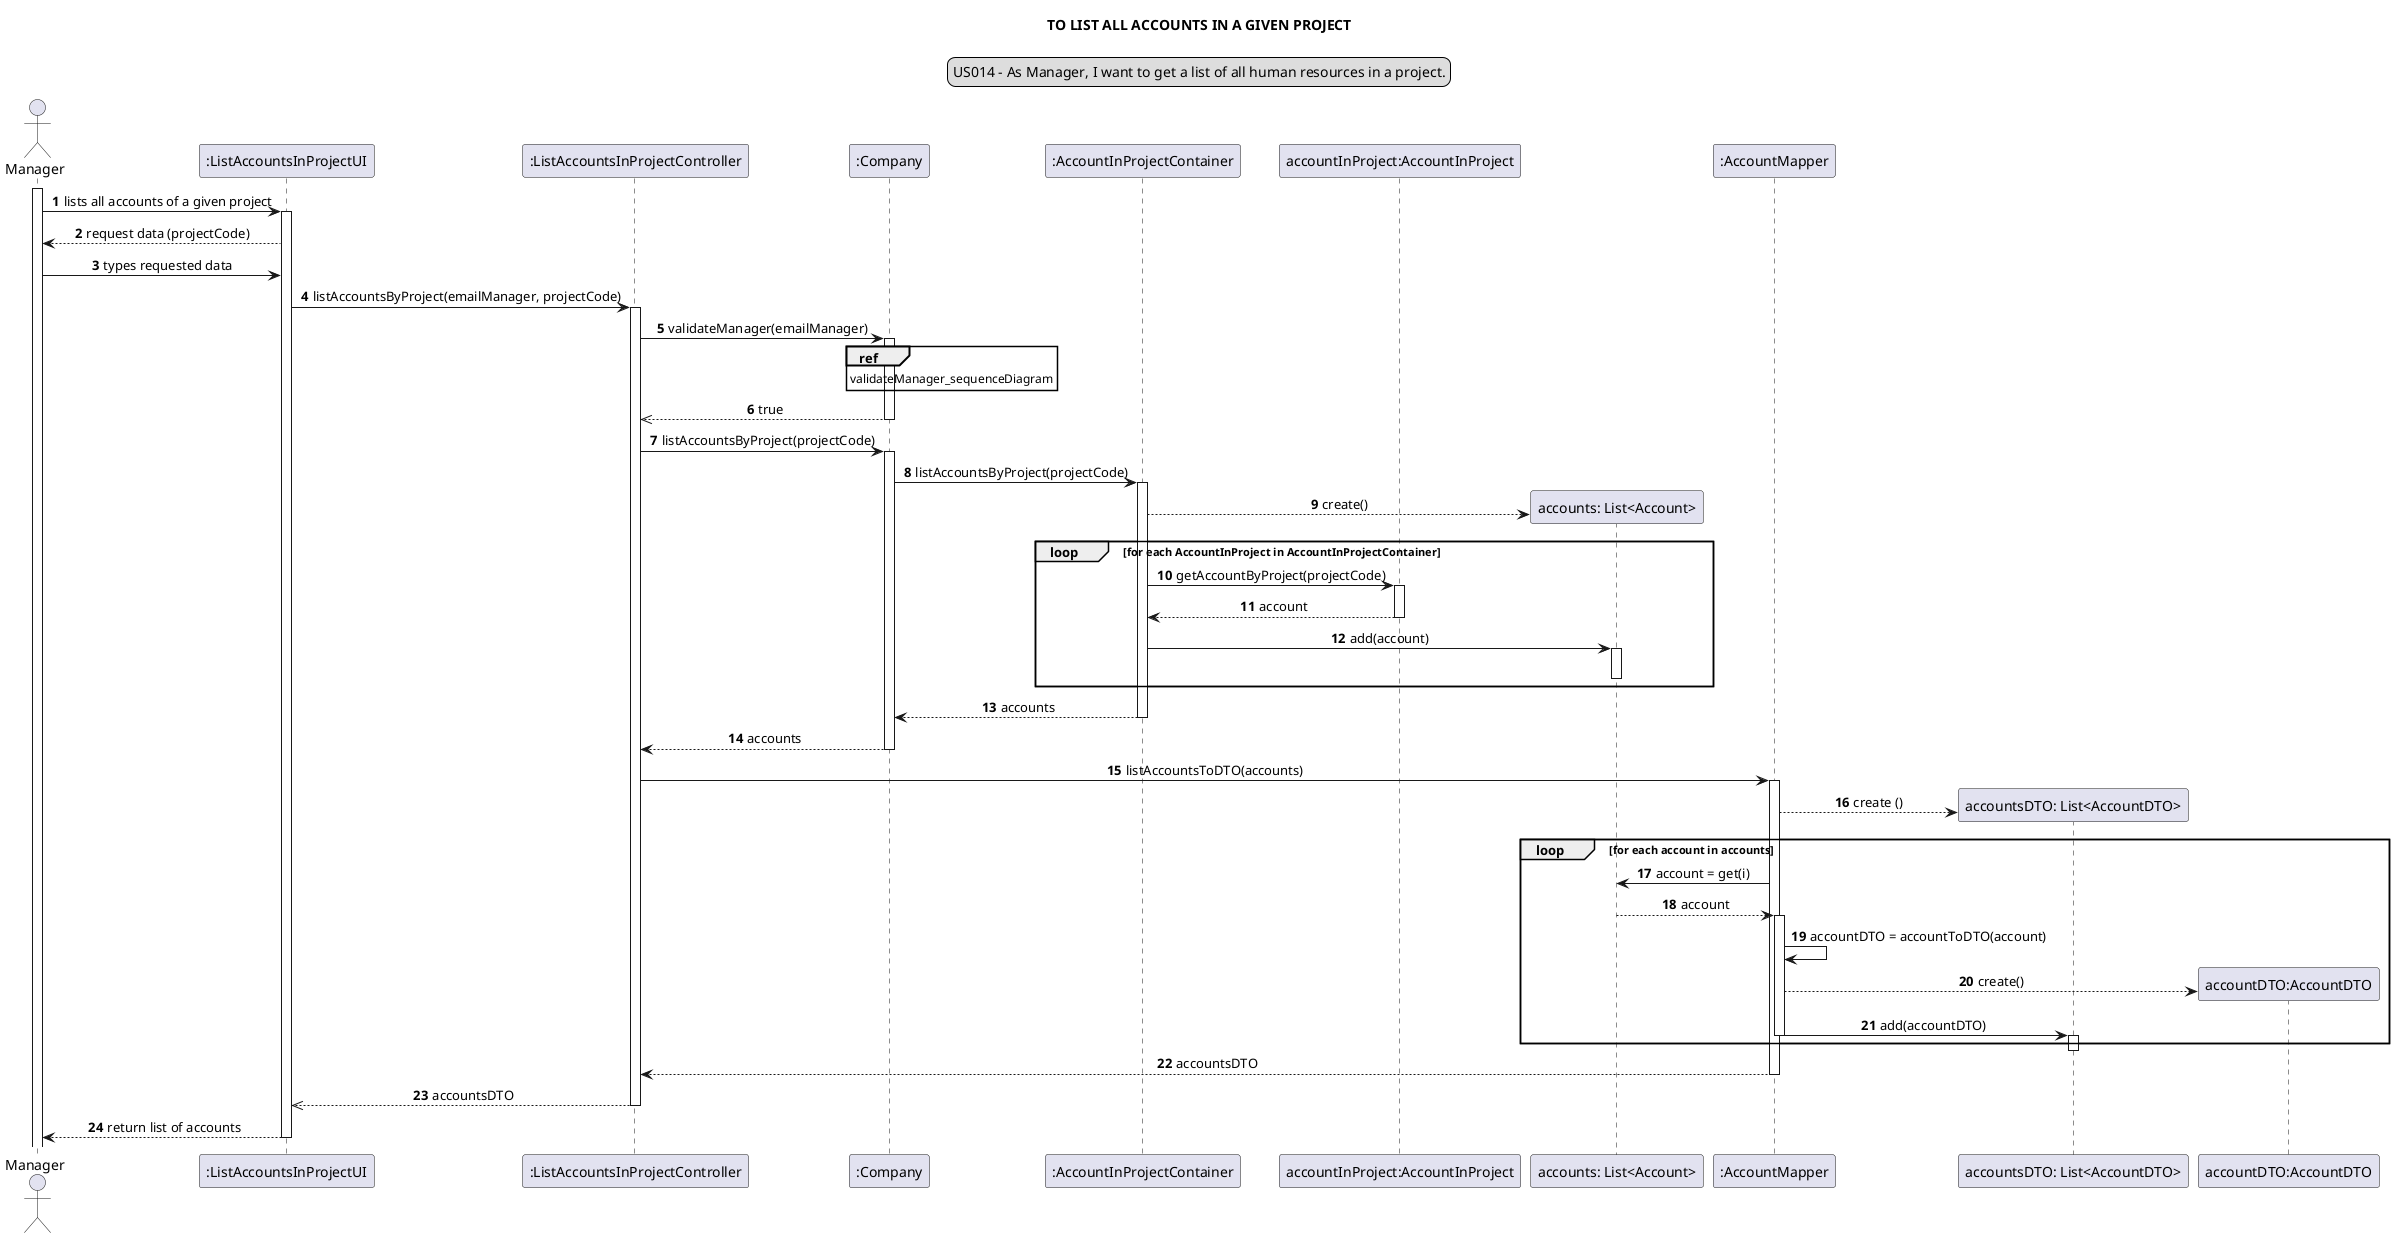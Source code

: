 @startuml
skinparam sequenceMessageAlign center
title TO LIST ALL ACCOUNTS IN A GIVEN PROJECT
legend top
US014 - As Manager, I want to get a list of all human resources in a project.
end legend
autonumber
actor Manager
participant ":ListAccountsInProjectUI" as ui
participant ":ListAccountsInProjectController" as controller
participant ":Company" as company
participant ":AccountInProjectContainer" as aipc
participant "accountInProject:AccountInProject" as aip
participant "accounts: List<Account>" as list
participant ":AccountMapper" as mapper
participant "accountsDTO: List<AccountDTO>" as listDTO
participant "accountDTO:AccountDTO" as DTO
activate Manager
Manager -> ui: lists all accounts of a given project
activate ui
ui --> Manager: request data (projectCode)
Manager -> ui: types requested data
ui -> controller: listAccountsByProject(emailManager, projectCode)
activate controller
controller -> company: validateManager(emailManager)
activate company
ref over company: validateManager_sequenceDiagram
company -->> controller: true
deactivate company
controller -> company: listAccountsByProject(projectCode)
activate company
company -> aipc: listAccountsByProject(projectCode)
activate aipc
create list
aipc --> list :create()
loop for each AccountInProject in AccountInProjectContainer
aipc -> aip : getAccountByProject(projectCode)
activate aip
aip --> aipc : account
deactivate aip
aipc -> list : add(account)
activate list
deactivate list
end loop
aipc --> company : accounts
deactivate aipc
company --> controller: accounts
deactivate company
controller -> mapper: listAccountsToDTO(accounts)
activate mapper
create listDTO
mapper --> listDTO: create ()
loop for each account in accounts
mapper -> list: account = get(i)
list --> mapper: account
activate mapper
mapper -> mapper : accountDTO = accountToDTO(account)
create DTO
mapper --> DTO : create()
mapper ->listDTO :add(accountDTO)
deactivate mapper
activate listDTO
end loop
deactivate listDTO
mapper --> controller :accountsDTO
deactivate mapper
controller -->> ui: accountsDTO
deactivate controller
ui --> Manager: return list of accounts
deactivate ui
@enduml